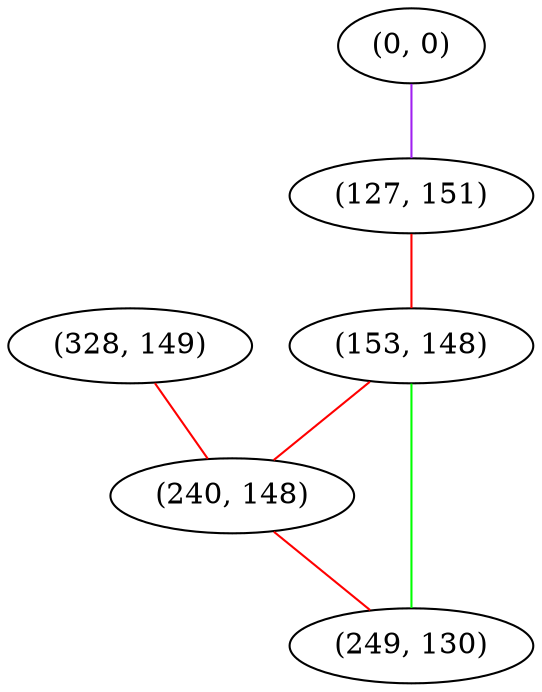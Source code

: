 graph "" {
"(0, 0)";
"(328, 149)";
"(127, 151)";
"(153, 148)";
"(240, 148)";
"(249, 130)";
"(0, 0)" -- "(127, 151)"  [color=purple, key=0, weight=4];
"(328, 149)" -- "(240, 148)"  [color=red, key=0, weight=1];
"(127, 151)" -- "(153, 148)"  [color=red, key=0, weight=1];
"(153, 148)" -- "(249, 130)"  [color=green, key=0, weight=2];
"(153, 148)" -- "(240, 148)"  [color=red, key=0, weight=1];
"(240, 148)" -- "(249, 130)"  [color=red, key=0, weight=1];
}
